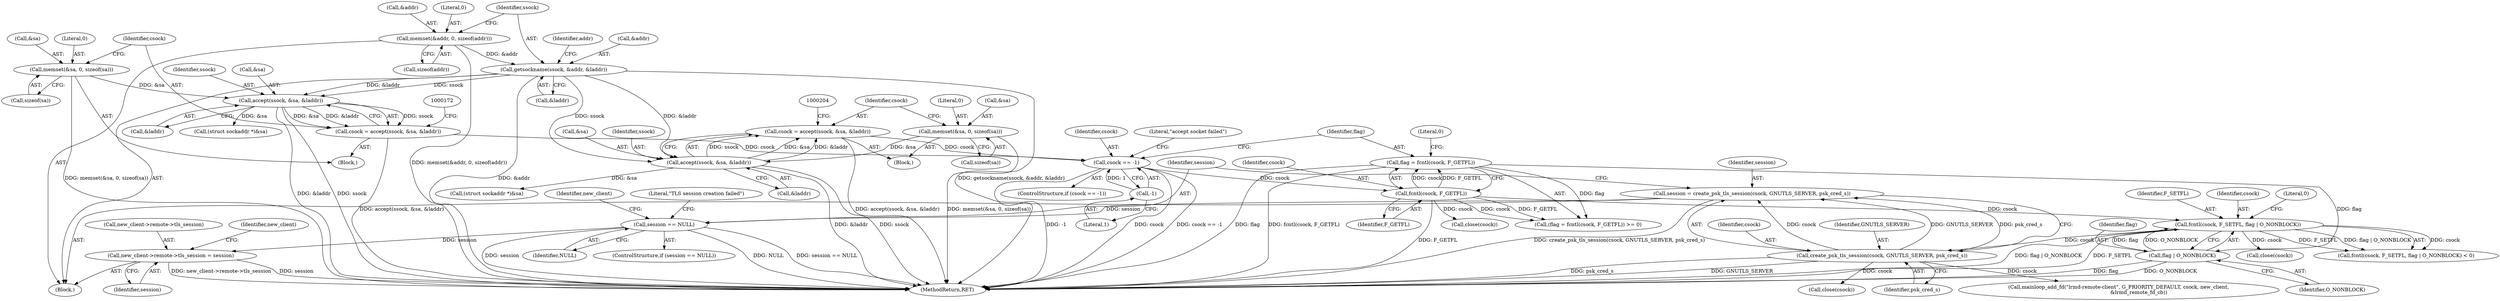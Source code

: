 digraph "0_pacemaker_5ec24a2642bd0854b884d1a9b51d12371373b410_0@API" {
"1000255" [label="(Call,session = create_psk_tls_session(csock, GNUTLS_SERVER, psk_cred_s))"];
"1000257" [label="(Call,create_psk_tls_session(csock, GNUTLS_SERVER, psk_cred_s))"];
"1000233" [label="(Call,fcntl(csock, F_SETFL, flag | O_NONBLOCK))"];
"1000226" [label="(Call,fcntl(csock, F_GETFL))"];
"1000213" [label="(Call,csock == -1)"];
"1000194" [label="(Call,csock = accept(ssock, &sa, &laddr))"];
"1000196" [label="(Call,accept(ssock, &sa, &laddr))"];
"1000137" [label="(Call,getsockname(ssock, &addr, &laddr))"];
"1000131" [label="(Call,memset(&addr, 0, sizeof(addr)))"];
"1000188" [label="(Call,memset(&sa, 0, sizeof(sa)))"];
"1000162" [label="(Call,csock = accept(ssock, &sa, &laddr))"];
"1000164" [label="(Call,accept(ssock, &sa, &laddr))"];
"1000156" [label="(Call,memset(&sa, 0, sizeof(sa)))"];
"1000215" [label="(Call,-1)"];
"1000236" [label="(Call,flag | O_NONBLOCK)"];
"1000224" [label="(Call,flag = fcntl(csock, F_GETFL))"];
"1000262" [label="(Call,session == NULL)"];
"1000291" [label="(Call,new_client->remote->tls_session = session)"];
"1000137" [label="(Call,getsockname(ssock, &addr, &laddr))"];
"1000234" [label="(Identifier,csock)"];
"1000238" [label="(Identifier,O_NONBLOCK)"];
"1000227" [label="(Identifier,csock)"];
"1000261" [label="(ControlStructure,if (session == NULL))"];
"1000214" [label="(Identifier,csock)"];
"1000141" [label="(Call,&laddr)"];
"1000149" [label="(Block,)"];
"1000258" [label="(Identifier,csock)"];
"1000171" [label="(Call,(struct sockaddr *)&sa)"];
"1000162" [label="(Call,csock = accept(ssock, &sa, &laddr))"];
"1000146" [label="(Identifier,addr)"];
"1000160" [label="(Call,sizeof(sa))"];
"1000273" [label="(Identifier,new_client)"];
"1000291" [label="(Call,new_client->remote->tls_session = session)"];
"1000268" [label="(Call,close(csock))"];
"1000219" [label="(Literal,\"accept socket failed\")"];
"1000198" [label="(Call,&sa)"];
"1000213" [label="(Call,csock == -1)"];
"1000156" [label="(Call,memset(&sa, 0, sizeof(sa)))"];
"1000165" [label="(Identifier,ssock)"];
"1000197" [label="(Identifier,ssock)"];
"1000164" [label="(Call,accept(ssock, &sa, &laddr))"];
"1000224" [label="(Call,flag = fcntl(csock, F_GETFL))"];
"1000233" [label="(Call,fcntl(csock, F_SETFL, flag | O_NONBLOCK))"];
"1000229" [label="(Literal,0)"];
"1000189" [label="(Call,&sa)"];
"1000232" [label="(Call,fcntl(csock, F_SETFL, flag | O_NONBLOCK) < 0)"];
"1000192" [label="(Call,sizeof(sa))"];
"1000195" [label="(Identifier,csock)"];
"1000342" [label="(MethodReturn,RET)"];
"1000243" [label="(Call,close(csock))"];
"1000212" [label="(ControlStructure,if (csock == -1))"];
"1000194" [label="(Call,csock = accept(ssock, &sa, &laddr))"];
"1000223" [label="(Call,(flag = fcntl(csock, F_GETFL)) >= 0)"];
"1000157" [label="(Call,&sa)"];
"1000300" [label="(Identifier,new_client)"];
"1000139" [label="(Call,&addr)"];
"1000292" [label="(Call,new_client->remote->tls_session)"];
"1000216" [label="(Literal,1)"];
"1000228" [label="(Identifier,F_GETFL)"];
"1000159" [label="(Literal,0)"];
"1000257" [label="(Call,create_psk_tls_session(csock, GNUTLS_SERVER, psk_cred_s))"];
"1000262" [label="(Call,session == NULL)"];
"1000255" [label="(Call,session = create_psk_tls_session(csock, GNUTLS_SERVER, psk_cred_s))"];
"1000163" [label="(Identifier,csock)"];
"1000264" [label="(Identifier,NULL)"];
"1000260" [label="(Identifier,psk_cred_s)"];
"1000131" [label="(Call,memset(&addr, 0, sizeof(addr)))"];
"1000191" [label="(Literal,0)"];
"1000132" [label="(Call,&addr)"];
"1000168" [label="(Call,&laddr)"];
"1000166" [label="(Call,&sa)"];
"1000104" [label="(Block,)"];
"1000188" [label="(Call,memset(&sa, 0, sizeof(sa)))"];
"1000297" [label="(Identifier,session)"];
"1000200" [label="(Call,&laddr)"];
"1000267" [label="(Literal,\"TLS session creation failed\")"];
"1000263" [label="(Identifier,session)"];
"1000138" [label="(Identifier,ssock)"];
"1000256" [label="(Identifier,session)"];
"1000259" [label="(Identifier,GNUTLS_SERVER)"];
"1000226" [label="(Call,fcntl(csock, F_GETFL))"];
"1000225" [label="(Identifier,flag)"];
"1000134" [label="(Literal,0)"];
"1000237" [label="(Identifier,flag)"];
"1000236" [label="(Call,flag | O_NONBLOCK)"];
"1000215" [label="(Call,-1)"];
"1000135" [label="(Call,sizeof(addr))"];
"1000239" [label="(Literal,0)"];
"1000235" [label="(Identifier,F_SETFL)"];
"1000325" [label="(Call,mainloop_add_fd(\"lrmd-remote-client\", G_PRIORITY_DEFAULT, csock, new_client,\n                         &lrmd_remote_fd_cb))"];
"1000251" [label="(Call,close(csock))"];
"1000181" [label="(Block,)"];
"1000196" [label="(Call,accept(ssock, &sa, &laddr))"];
"1000203" [label="(Call,(struct sockaddr *)&sa)"];
"1000255" -> "1000104"  [label="AST: "];
"1000255" -> "1000257"  [label="CFG: "];
"1000256" -> "1000255"  [label="AST: "];
"1000257" -> "1000255"  [label="AST: "];
"1000263" -> "1000255"  [label="CFG: "];
"1000255" -> "1000342"  [label="DDG: create_psk_tls_session(csock, GNUTLS_SERVER, psk_cred_s)"];
"1000257" -> "1000255"  [label="DDG: csock"];
"1000257" -> "1000255"  [label="DDG: GNUTLS_SERVER"];
"1000257" -> "1000255"  [label="DDG: psk_cred_s"];
"1000255" -> "1000262"  [label="DDG: session"];
"1000257" -> "1000260"  [label="CFG: "];
"1000258" -> "1000257"  [label="AST: "];
"1000259" -> "1000257"  [label="AST: "];
"1000260" -> "1000257"  [label="AST: "];
"1000257" -> "1000342"  [label="DDG: GNUTLS_SERVER"];
"1000257" -> "1000342"  [label="DDG: psk_cred_s"];
"1000233" -> "1000257"  [label="DDG: csock"];
"1000257" -> "1000268"  [label="DDG: csock"];
"1000257" -> "1000325"  [label="DDG: csock"];
"1000233" -> "1000232"  [label="AST: "];
"1000233" -> "1000236"  [label="CFG: "];
"1000234" -> "1000233"  [label="AST: "];
"1000235" -> "1000233"  [label="AST: "];
"1000236" -> "1000233"  [label="AST: "];
"1000239" -> "1000233"  [label="CFG: "];
"1000233" -> "1000342"  [label="DDG: flag | O_NONBLOCK"];
"1000233" -> "1000342"  [label="DDG: F_SETFL"];
"1000233" -> "1000232"  [label="DDG: csock"];
"1000233" -> "1000232"  [label="DDG: F_SETFL"];
"1000233" -> "1000232"  [label="DDG: flag | O_NONBLOCK"];
"1000226" -> "1000233"  [label="DDG: csock"];
"1000236" -> "1000233"  [label="DDG: flag"];
"1000236" -> "1000233"  [label="DDG: O_NONBLOCK"];
"1000233" -> "1000243"  [label="DDG: csock"];
"1000226" -> "1000224"  [label="AST: "];
"1000226" -> "1000228"  [label="CFG: "];
"1000227" -> "1000226"  [label="AST: "];
"1000228" -> "1000226"  [label="AST: "];
"1000224" -> "1000226"  [label="CFG: "];
"1000226" -> "1000342"  [label="DDG: F_GETFL"];
"1000226" -> "1000223"  [label="DDG: csock"];
"1000226" -> "1000223"  [label="DDG: F_GETFL"];
"1000226" -> "1000224"  [label="DDG: csock"];
"1000226" -> "1000224"  [label="DDG: F_GETFL"];
"1000213" -> "1000226"  [label="DDG: csock"];
"1000226" -> "1000251"  [label="DDG: csock"];
"1000213" -> "1000212"  [label="AST: "];
"1000213" -> "1000215"  [label="CFG: "];
"1000214" -> "1000213"  [label="AST: "];
"1000215" -> "1000213"  [label="AST: "];
"1000219" -> "1000213"  [label="CFG: "];
"1000225" -> "1000213"  [label="CFG: "];
"1000213" -> "1000342"  [label="DDG: csock"];
"1000213" -> "1000342"  [label="DDG: csock == -1"];
"1000213" -> "1000342"  [label="DDG: -1"];
"1000194" -> "1000213"  [label="DDG: csock"];
"1000162" -> "1000213"  [label="DDG: csock"];
"1000215" -> "1000213"  [label="DDG: 1"];
"1000194" -> "1000181"  [label="AST: "];
"1000194" -> "1000196"  [label="CFG: "];
"1000195" -> "1000194"  [label="AST: "];
"1000196" -> "1000194"  [label="AST: "];
"1000204" -> "1000194"  [label="CFG: "];
"1000194" -> "1000342"  [label="DDG: accept(ssock, &sa, &laddr)"];
"1000196" -> "1000194"  [label="DDG: ssock"];
"1000196" -> "1000194"  [label="DDG: &sa"];
"1000196" -> "1000194"  [label="DDG: &laddr"];
"1000196" -> "1000200"  [label="CFG: "];
"1000197" -> "1000196"  [label="AST: "];
"1000198" -> "1000196"  [label="AST: "];
"1000200" -> "1000196"  [label="AST: "];
"1000196" -> "1000342"  [label="DDG: &laddr"];
"1000196" -> "1000342"  [label="DDG: ssock"];
"1000137" -> "1000196"  [label="DDG: ssock"];
"1000137" -> "1000196"  [label="DDG: &laddr"];
"1000188" -> "1000196"  [label="DDG: &sa"];
"1000196" -> "1000203"  [label="DDG: &sa"];
"1000137" -> "1000104"  [label="AST: "];
"1000137" -> "1000141"  [label="CFG: "];
"1000138" -> "1000137"  [label="AST: "];
"1000139" -> "1000137"  [label="AST: "];
"1000141" -> "1000137"  [label="AST: "];
"1000146" -> "1000137"  [label="CFG: "];
"1000137" -> "1000342"  [label="DDG: &addr"];
"1000137" -> "1000342"  [label="DDG: getsockname(ssock, &addr, &laddr)"];
"1000131" -> "1000137"  [label="DDG: &addr"];
"1000137" -> "1000164"  [label="DDG: ssock"];
"1000137" -> "1000164"  [label="DDG: &laddr"];
"1000131" -> "1000104"  [label="AST: "];
"1000131" -> "1000135"  [label="CFG: "];
"1000132" -> "1000131"  [label="AST: "];
"1000134" -> "1000131"  [label="AST: "];
"1000135" -> "1000131"  [label="AST: "];
"1000138" -> "1000131"  [label="CFG: "];
"1000131" -> "1000342"  [label="DDG: memset(&addr, 0, sizeof(addr))"];
"1000188" -> "1000181"  [label="AST: "];
"1000188" -> "1000192"  [label="CFG: "];
"1000189" -> "1000188"  [label="AST: "];
"1000191" -> "1000188"  [label="AST: "];
"1000192" -> "1000188"  [label="AST: "];
"1000195" -> "1000188"  [label="CFG: "];
"1000188" -> "1000342"  [label="DDG: memset(&sa, 0, sizeof(sa))"];
"1000162" -> "1000149"  [label="AST: "];
"1000162" -> "1000164"  [label="CFG: "];
"1000163" -> "1000162"  [label="AST: "];
"1000164" -> "1000162"  [label="AST: "];
"1000172" -> "1000162"  [label="CFG: "];
"1000162" -> "1000342"  [label="DDG: accept(ssock, &sa, &laddr)"];
"1000164" -> "1000162"  [label="DDG: ssock"];
"1000164" -> "1000162"  [label="DDG: &sa"];
"1000164" -> "1000162"  [label="DDG: &laddr"];
"1000164" -> "1000168"  [label="CFG: "];
"1000165" -> "1000164"  [label="AST: "];
"1000166" -> "1000164"  [label="AST: "];
"1000168" -> "1000164"  [label="AST: "];
"1000164" -> "1000342"  [label="DDG: &laddr"];
"1000164" -> "1000342"  [label="DDG: ssock"];
"1000156" -> "1000164"  [label="DDG: &sa"];
"1000164" -> "1000171"  [label="DDG: &sa"];
"1000156" -> "1000149"  [label="AST: "];
"1000156" -> "1000160"  [label="CFG: "];
"1000157" -> "1000156"  [label="AST: "];
"1000159" -> "1000156"  [label="AST: "];
"1000160" -> "1000156"  [label="AST: "];
"1000163" -> "1000156"  [label="CFG: "];
"1000156" -> "1000342"  [label="DDG: memset(&sa, 0, sizeof(sa))"];
"1000215" -> "1000216"  [label="CFG: "];
"1000216" -> "1000215"  [label="AST: "];
"1000236" -> "1000238"  [label="CFG: "];
"1000237" -> "1000236"  [label="AST: "];
"1000238" -> "1000236"  [label="AST: "];
"1000236" -> "1000342"  [label="DDG: flag"];
"1000236" -> "1000342"  [label="DDG: O_NONBLOCK"];
"1000224" -> "1000236"  [label="DDG: flag"];
"1000224" -> "1000223"  [label="AST: "];
"1000225" -> "1000224"  [label="AST: "];
"1000229" -> "1000224"  [label="CFG: "];
"1000224" -> "1000342"  [label="DDG: flag"];
"1000224" -> "1000342"  [label="DDG: fcntl(csock, F_GETFL)"];
"1000224" -> "1000223"  [label="DDG: flag"];
"1000262" -> "1000261"  [label="AST: "];
"1000262" -> "1000264"  [label="CFG: "];
"1000263" -> "1000262"  [label="AST: "];
"1000264" -> "1000262"  [label="AST: "];
"1000267" -> "1000262"  [label="CFG: "];
"1000273" -> "1000262"  [label="CFG: "];
"1000262" -> "1000342"  [label="DDG: session"];
"1000262" -> "1000342"  [label="DDG: NULL"];
"1000262" -> "1000342"  [label="DDG: session == NULL"];
"1000262" -> "1000291"  [label="DDG: session"];
"1000291" -> "1000104"  [label="AST: "];
"1000291" -> "1000297"  [label="CFG: "];
"1000292" -> "1000291"  [label="AST: "];
"1000297" -> "1000291"  [label="AST: "];
"1000300" -> "1000291"  [label="CFG: "];
"1000291" -> "1000342"  [label="DDG: new_client->remote->tls_session"];
"1000291" -> "1000342"  [label="DDG: session"];
}
